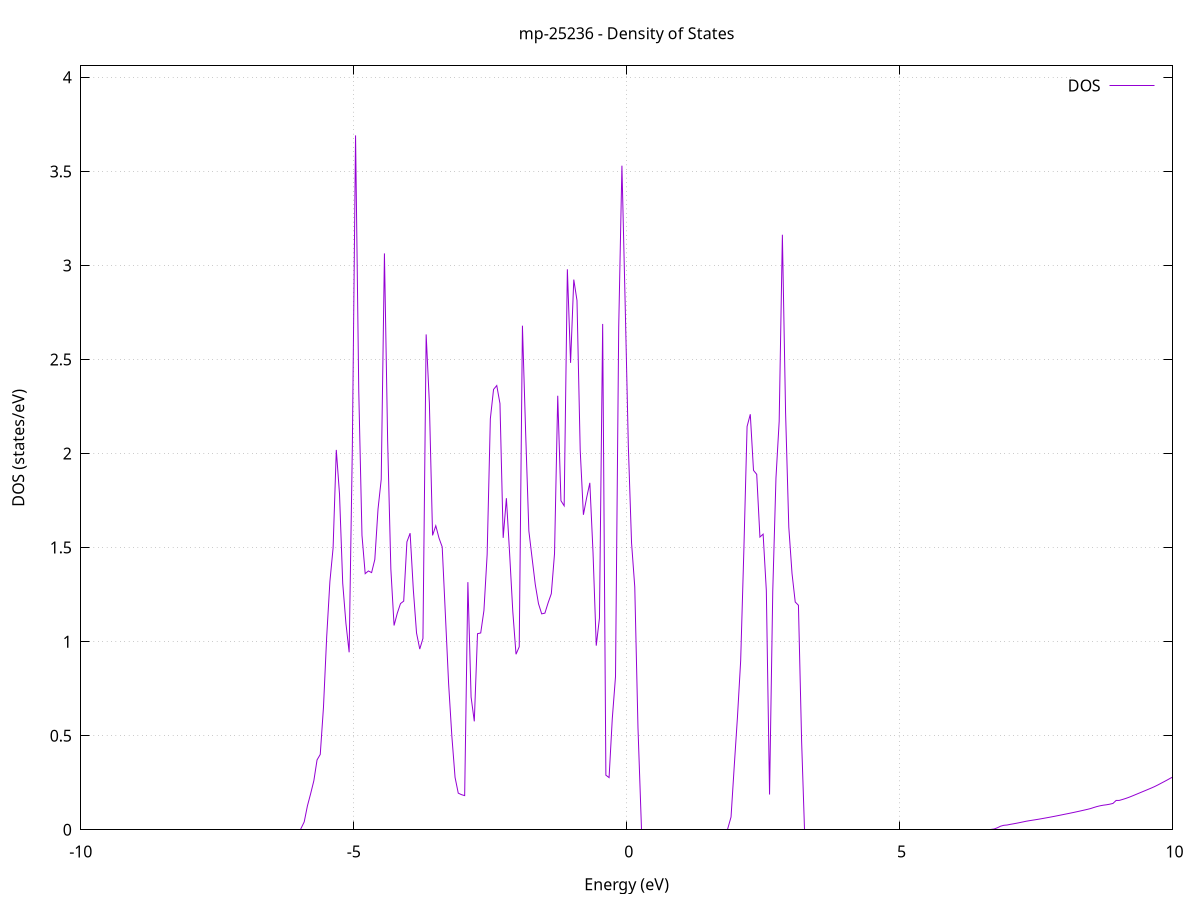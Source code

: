 set title 'mp-25236 - Density of States'
set xlabel 'Energy (eV)'
set ylabel 'DOS (states/eV)'
set grid
set xrange [-10:10]
set yrange [0:4.061]
set xzeroaxis lt -1
set terminal png size 800,600
set output 'mp-25236_dos_gnuplot.png'
plot '-' using 1:2 with lines title 'DOS'
-59.173200 0.000000
-59.114400 0.000000
-59.055700 0.000000
-58.996900 0.000000
-58.938100 0.000000
-58.879300 0.000000
-58.820500 0.000000
-58.761700 0.000000
-58.702900 0.000000
-58.644100 0.000000
-58.585300 0.000000
-58.526500 0.000000
-58.467700 0.000000
-58.408900 0.000000
-58.350100 0.000000
-58.291300 0.000000
-58.232600 0.000000
-58.173800 0.000000
-58.115000 0.000000
-58.056200 0.000000
-57.997400 0.000000
-57.938600 0.000000
-57.879800 0.000000
-57.821000 0.000000
-57.762200 0.000000
-57.703400 0.000000
-57.644600 0.000000
-57.585800 0.000000
-57.527000 0.000000
-57.468200 0.000000
-57.409500 0.000000
-57.350700 0.000000
-57.291900 0.000000
-57.233100 0.000000
-57.174300 0.000000
-57.115500 0.000000
-57.056700 0.000000
-56.997900 0.000000
-56.939100 0.000000
-56.880300 0.000000
-56.821500 0.000000
-56.762700 0.000000
-56.703900 0.000000
-56.645100 0.000000
-56.586400 0.000000
-56.527600 0.000000
-56.468800 0.000000
-56.410000 0.000000
-56.351200 0.000000
-56.292400 0.000000
-56.233600 0.000000
-56.174800 0.000000
-56.116000 0.000000
-56.057200 0.000000
-55.998400 0.000000
-55.939600 0.000000
-55.880800 0.000000
-55.822000 0.000000
-55.763300 0.000000
-55.704500 0.000000
-55.645700 0.000000
-55.586900 0.000000
-55.528100 0.000000
-55.469300 0.000000
-55.410500 0.000000
-55.351700 0.000000
-55.292900 0.000000
-55.234100 0.000000
-55.175300 0.000000
-55.116500 0.000000
-55.057700 0.000000
-54.999000 0.000000
-54.940200 0.000000
-54.881400 0.000000
-54.822600 0.000000
-54.763800 0.000000
-54.705000 0.000000
-54.646200 0.000000
-54.587400 0.000000
-54.528600 0.000000
-54.469800 0.000000
-54.411000 0.000000
-54.352200 0.000000
-54.293400 0.000000
-54.234600 0.000000
-54.175900 0.000000
-54.117100 0.000000
-54.058300 0.000000
-53.999500 0.000000
-53.940700 0.000000
-53.881900 0.000000
-53.823100 84.828500
-53.764300 0.000000
-53.705500 0.000000
-53.646700 0.000000
-53.587900 0.000000
-53.529100 0.000000
-53.470300 30.630700
-53.411500 0.000000
-53.352800 0.000000
-53.294000 0.000000
-53.235200 0.000000
-53.176400 0.000000
-53.117600 0.000000
-53.058800 0.000000
-53.000000 0.000000
-52.941200 0.000000
-52.882400 0.000000
-52.823600 0.000000
-52.764800 0.000000
-52.706000 0.000000
-52.647200 0.000000
-52.588400 0.000000
-52.529700 0.000000
-52.470900 0.000000
-52.412100 0.000000
-52.353300 0.000000
-52.294500 0.000000
-52.235700 0.000000
-52.176900 0.000000
-52.118100 0.000000
-52.059300 0.000000
-52.000500 0.000000
-51.941700 0.000000
-51.882900 0.000000
-51.824100 0.000000
-51.765300 0.000000
-51.706600 0.000000
-51.647800 0.000000
-51.589000 0.000000
-51.530200 0.000000
-51.471400 0.000000
-51.412600 0.000000
-51.353800 0.000000
-51.295000 0.000000
-51.236200 0.000000
-51.177400 0.000000
-51.118600 0.000000
-51.059800 0.000000
-51.001000 0.000000
-50.942200 0.000000
-50.883500 0.000000
-50.824700 0.000000
-50.765900 0.000000
-50.707100 0.000000
-50.648300 0.000000
-50.589500 0.000000
-50.530700 0.000000
-50.471900 0.000000
-50.413100 0.000000
-50.354300 0.000000
-50.295500 0.000000
-50.236700 0.000000
-50.177900 0.000000
-50.119200 0.000000
-50.060400 0.000000
-50.001600 0.000000
-49.942800 0.000000
-49.884000 0.000000
-49.825200 0.000000
-49.766400 0.000000
-49.707600 0.000000
-49.648800 0.000000
-49.590000 0.000000
-49.531200 0.000000
-49.472400 0.000000
-49.413600 0.000000
-49.354800 0.000000
-49.296100 0.000000
-49.237300 0.000000
-49.178500 0.000000
-49.119700 0.000000
-49.060900 0.000000
-49.002100 0.000000
-48.943300 0.000000
-48.884500 0.000000
-48.825700 0.000000
-48.766900 0.000000
-48.708100 0.000000
-48.649300 0.000000
-48.590500 0.000000
-48.531700 0.000000
-48.473000 0.000000
-48.414200 0.000000
-48.355400 0.000000
-48.296600 0.000000
-48.237800 0.000000
-48.179000 0.000000
-48.120200 0.000000
-48.061400 0.000000
-48.002600 0.000000
-47.943800 0.000000
-47.885000 0.000000
-47.826200 0.000000
-47.767400 0.000000
-47.708600 0.000000
-47.649900 0.000000
-47.591100 0.000000
-47.532300 0.000000
-47.473500 0.000000
-47.414700 0.000000
-47.355900 0.000000
-47.297100 0.000000
-47.238300 0.000000
-47.179500 0.000000
-47.120700 0.000000
-47.061900 0.000000
-47.003100 0.000000
-46.944300 0.000000
-46.885500 0.000000
-46.826800 0.000000
-46.768000 0.000000
-46.709200 0.000000
-46.650400 0.000000
-46.591600 0.000000
-46.532800 0.000000
-46.474000 0.000000
-46.415200 0.000000
-46.356400 0.000000
-46.297600 0.000000
-46.238800 0.000000
-46.180000 0.000000
-46.121200 0.000000
-46.062500 0.000000
-46.003700 0.000000
-45.944900 0.000000
-45.886100 0.000000
-45.827300 0.000000
-45.768500 0.000000
-45.709700 0.000000
-45.650900 0.000000
-45.592100 0.000000
-45.533300 0.000000
-45.474500 0.000000
-45.415700 0.000000
-45.356900 0.000000
-45.298100 0.000000
-45.239400 0.000000
-45.180600 0.000000
-45.121800 0.000000
-45.063000 0.000000
-45.004200 0.000000
-44.945400 0.000000
-44.886600 0.000000
-44.827800 0.000000
-44.769000 0.000000
-44.710200 0.000000
-44.651400 0.000000
-44.592600 0.000000
-44.533800 0.000000
-44.475000 0.000000
-44.416300 0.000000
-44.357500 0.000000
-44.298700 0.000000
-44.239900 0.000000
-44.181100 0.000000
-44.122300 0.000000
-44.063500 0.000000
-44.004700 0.000000
-43.945900 0.000000
-43.887100 0.000000
-43.828300 0.000000
-43.769500 0.000000
-43.710700 0.000000
-43.651900 0.000000
-43.593200 0.000000
-43.534400 0.000000
-43.475600 0.000000
-43.416800 0.000000
-43.358000 0.000000
-43.299200 0.000000
-43.240400 0.000000
-43.181600 0.000000
-43.122800 0.000000
-43.064000 0.000000
-43.005200 0.000000
-42.946400 0.000000
-42.887600 0.000000
-42.828800 0.000000
-42.770100 0.000000
-42.711300 0.000000
-42.652500 0.000000
-42.593700 0.000000
-42.534900 0.000000
-42.476100 0.000000
-42.417300 0.000000
-42.358500 0.000000
-42.299700 0.000000
-42.240900 0.000000
-42.182100 0.000000
-42.123300 0.000000
-42.064500 0.000000
-42.005700 0.000000
-41.947000 0.000000
-41.888200 0.000000
-41.829400 0.000000
-41.770600 0.000000
-41.711800 0.000000
-41.653000 0.000000
-41.594200 0.000000
-41.535400 0.000000
-41.476600 0.000000
-41.417800 0.000000
-41.359000 0.000000
-41.300200 0.000000
-41.241400 0.000000
-41.182700 0.000000
-41.123900 0.000000
-41.065100 0.000000
-41.006300 0.000000
-40.947500 0.000000
-40.888700 0.000000
-40.829900 0.000000
-40.771100 0.000000
-40.712300 0.000000
-40.653500 0.000000
-40.594700 0.000000
-40.535900 0.000000
-40.477100 0.000000
-40.418300 0.000000
-40.359600 0.000000
-40.300800 0.000000
-40.242000 0.000000
-40.183200 0.000000
-40.124400 0.000000
-40.065600 0.000000
-40.006800 0.000000
-39.948000 0.000000
-39.889200 0.000000
-39.830400 0.000000
-39.771600 0.000000
-39.712800 0.000000
-39.654000 0.000000
-39.595200 0.000000
-39.536500 0.000000
-39.477700 0.000000
-39.418900 0.000000
-39.360100 0.000000
-39.301300 0.000000
-39.242500 0.000000
-39.183700 0.000000
-39.124900 0.000000
-39.066100 0.000000
-39.007300 0.000000
-38.948500 0.000000
-38.889700 0.000000
-38.830900 0.000000
-38.772100 0.000000
-38.713400 0.000000
-38.654600 0.000000
-38.595800 0.000000
-38.537000 0.000000
-38.478200 0.000000
-38.419400 0.000000
-38.360600 0.000000
-38.301800 0.000000
-38.243000 0.000000
-38.184200 0.000000
-38.125400 0.000000
-38.066600 0.000000
-38.007800 0.000000
-37.949000 0.000000
-37.890300 0.000000
-37.831500 0.000000
-37.772700 0.000000
-37.713900 0.000000
-37.655100 0.000000
-37.596300 0.000000
-37.537500 0.000000
-37.478700 0.000000
-37.419900 0.000000
-37.361100 0.000000
-37.302300 0.000000
-37.243500 0.000000
-37.184700 0.000000
-37.125900 0.000000
-37.067200 0.000000
-37.008400 0.000000
-36.949600 0.000000
-36.890800 0.000000
-36.832000 0.000000
-36.773200 0.000000
-36.714400 0.000000
-36.655600 0.000000
-36.596800 0.000000
-36.538000 0.000000
-36.479200 0.000000
-36.420400 0.000000
-36.361600 0.000000
-36.302900 0.000000
-36.244100 0.000000
-36.185300 0.000000
-36.126500 0.000000
-36.067700 0.000000
-36.008900 0.000000
-35.950100 0.000000
-35.891300 0.000000
-35.832500 0.000000
-35.773700 0.000000
-35.714900 0.000000
-35.656100 0.000000
-35.597300 0.000000
-35.538500 0.000000
-35.479800 0.000000
-35.421000 0.000000
-35.362200 0.000000
-35.303400 0.000000
-35.244600 0.000000
-35.185800 0.000000
-35.127000 0.000000
-35.068200 0.000000
-35.009400 0.000000
-34.950600 0.000000
-34.891800 0.000000
-34.833000 0.000000
-34.774200 0.000000
-34.715400 0.000000
-34.656700 0.000000
-34.597900 0.000000
-34.539100 0.000000
-34.480300 0.000000
-34.421500 0.000000
-34.362700 0.000000
-34.303900 0.000000
-34.245100 0.000000
-34.186300 0.000000
-34.127500 0.000000
-34.068700 0.000000
-34.009900 0.000000
-33.951100 0.000000
-33.892300 0.000000
-33.833600 0.000000
-33.774800 0.000000
-33.716000 0.000000
-33.657200 0.000000
-33.598400 0.000000
-33.539600 0.000000
-33.480800 0.000000
-33.422000 0.000000
-33.363200 0.000000
-33.304400 0.000000
-33.245600 0.000000
-33.186800 0.000000
-33.128000 0.000000
-33.069200 0.000000
-33.010500 0.000000
-32.951700 0.000000
-32.892900 0.000000
-32.834100 0.000000
-32.775300 0.000000
-32.716500 0.000000
-32.657700 0.000000
-32.598900 0.000000
-32.540100 0.000000
-32.481300 0.000000
-32.422500 0.000000
-32.363700 0.000000
-32.304900 0.000000
-32.246100 0.000000
-32.187400 0.000000
-32.128600 0.000000
-32.069800 0.000000
-32.011000 0.000000
-31.952200 0.000000
-31.893400 0.000000
-31.834600 0.000000
-31.775800 0.000000
-31.717000 0.000000
-31.658200 0.000000
-31.599400 0.000000
-31.540600 0.000000
-31.481800 0.000000
-31.423100 0.000000
-31.364300 0.000000
-31.305500 0.000000
-31.246700 0.000000
-31.187900 0.000000
-31.129100 0.000000
-31.070300 0.000000
-31.011500 0.000000
-30.952700 0.000000
-30.893900 0.000000
-30.835100 0.000000
-30.776300 0.000000
-30.717500 0.000000
-30.658700 0.000000
-30.600000 0.000000
-30.541200 0.000000
-30.482400 0.000000
-30.423600 0.000000
-30.364800 0.000000
-30.306000 0.000000
-30.247200 0.000000
-30.188400 0.000000
-30.129600 0.000000
-30.070800 0.000000
-30.012000 0.000000
-29.953200 0.000000
-29.894400 0.000000
-29.835600 0.000000
-29.776900 0.000000
-29.718100 0.000000
-29.659300 0.000000
-29.600500 0.000000
-29.541700 0.000000
-29.482900 0.000000
-29.424100 0.000000
-29.365300 0.000000
-29.306500 0.000000
-29.247700 0.000000
-29.188900 0.000000
-29.130100 0.000000
-29.071300 0.000000
-29.012500 0.000000
-28.953800 0.000000
-28.895000 0.000000
-28.836200 0.000000
-28.777400 0.000000
-28.718600 0.000000
-28.659800 0.000000
-28.601000 0.000000
-28.542200 0.000000
-28.483400 0.000000
-28.424600 0.000000
-28.365800 0.000000
-28.307000 0.000000
-28.248200 0.000000
-28.189400 0.000000
-28.130700 0.000000
-28.071900 0.000000
-28.013100 0.000000
-27.954300 0.000000
-27.895500 0.000000
-27.836700 0.000000
-27.777900 0.000000
-27.719100 0.000000
-27.660300 0.000000
-27.601500 0.000000
-27.542700 0.000000
-27.483900 0.000000
-27.425100 0.000000
-27.366300 0.000000
-27.307600 0.000000
-27.248800 0.000000
-27.190000 0.000000
-27.131200 0.000000
-27.072400 0.000000
-27.013600 0.000000
-26.954800 0.000000
-26.896000 0.000000
-26.837200 0.000000
-26.778400 0.000000
-26.719600 0.000000
-26.660800 0.000000
-26.602000 0.000000
-26.543300 0.000000
-26.484500 0.000000
-26.425700 0.000000
-26.366900 0.000000
-26.308100 0.000000
-26.249300 0.000000
-26.190500 0.000000
-26.131700 0.000000
-26.072900 0.000000
-26.014100 0.000000
-25.955300 0.000000
-25.896500 0.000000
-25.837700 0.000000
-25.778900 0.000000
-25.720200 0.000000
-25.661400 0.000000
-25.602600 0.000000
-25.543800 0.000000
-25.485000 0.000000
-25.426200 0.000000
-25.367400 0.000000
-25.308600 0.000000
-25.249800 0.000000
-25.191000 0.000000
-25.132200 0.000000
-25.073400 0.000000
-25.014600 0.000000
-24.955800 0.000000
-24.897100 0.000000
-24.838300 0.000000
-24.779500 0.000000
-24.720700 0.000000
-24.661900 0.000000
-24.603100 0.000000
-24.544300 0.000000
-24.485500 0.000000
-24.426700 0.000000
-24.367900 0.000000
-24.309100 0.000000
-24.250300 0.000000
-24.191500 0.000000
-24.132700 0.000000
-24.074000 0.000000
-24.015200 0.000000
-23.956400 0.000000
-23.897600 0.000000
-23.838800 0.000000
-23.780000 0.000000
-23.721200 0.000000
-23.662400 0.000000
-23.603600 0.000000
-23.544800 0.000000
-23.486000 0.000000
-23.427200 0.000000
-23.368400 0.000000
-23.309600 0.000000
-23.250900 0.000000
-23.192100 0.000000
-23.133300 0.000000
-23.074500 0.000000
-23.015700 0.000000
-22.956900 0.000000
-22.898100 0.000000
-22.839300 0.000000
-22.780500 0.000000
-22.721700 0.000000
-22.662900 0.000000
-22.604100 0.000000
-22.545300 0.000000
-22.486500 0.000000
-22.427800 0.000000
-22.369000 0.000000
-22.310200 0.000000
-22.251400 0.000000
-22.192600 0.000000
-22.133800 0.000000
-22.075000 0.000000
-22.016200 0.000000
-21.957400 0.000000
-21.898600 0.000000
-21.839800 0.000000
-21.781000 0.000000
-21.722200 0.000000
-21.663500 0.000000
-21.604700 0.000000
-21.545900 0.000000
-21.487100 0.000000
-21.428300 0.000000
-21.369500 0.000000
-21.310700 0.000000
-21.251900 0.000000
-21.193100 0.000000
-21.134300 0.000000
-21.075500 0.000000
-21.016700 0.000000
-20.957900 0.000000
-20.899100 0.000000
-20.840400 0.000000
-20.781600 0.000000
-20.722800 0.000000
-20.664000 0.000000
-20.605200 0.000000
-20.546400 0.000000
-20.487600 0.000000
-20.428800 0.000000
-20.370000 0.000000
-20.311200 0.000000
-20.252400 0.000000
-20.193600 0.000000
-20.134800 0.000000
-20.076000 0.000000
-20.017300 0.000000
-19.958500 0.000000
-19.899700 0.000000
-19.840900 0.000000
-19.782100 0.000000
-19.723300 0.000000
-19.664500 0.000000
-19.605700 0.000000
-19.546900 0.000000
-19.488100 0.000000
-19.429300 0.000000
-19.370500 0.000000
-19.311700 0.000000
-19.252900 0.000000
-19.194200 0.000000
-19.135400 0.000000
-19.076600 0.000000
-19.017800 0.000000
-18.959000 0.000000
-18.900200 0.000000
-18.841400 0.000000
-18.782600 0.000000
-18.723800 0.000000
-18.665000 0.000000
-18.606200 0.000000
-18.547400 0.000000
-18.488600 0.000000
-18.429800 0.000000
-18.371100 0.000000
-18.312300 0.000000
-18.253500 0.000000
-18.194700 0.000000
-18.135900 0.000000
-18.077100 0.000000
-18.018300 0.159800
-17.959500 0.377400
-17.900700 0.380800
-17.841900 0.387200
-17.783100 0.387600
-17.724300 0.415100
-17.665500 0.423900
-17.606700 0.431900
-17.548000 0.450300
-17.489200 0.470700
-17.430400 0.490600
-17.371600 0.512300
-17.312800 0.534300
-17.254000 0.556200
-17.195200 0.601600
-17.136400 0.642400
-17.077600 0.677200
-17.018800 0.710700
-16.960000 0.810200
-16.901200 0.893500
-16.842400 0.961800
-16.783700 1.100800
-16.724900 1.408900
-16.666100 1.775900
-16.607300 0.952100
-16.548500 2.533100
-16.489700 3.064500
-16.430900 2.881600
-16.372100 2.845800
-16.313300 2.774200
-16.254500 1.901400
-16.195700 0.803900
-16.136900 0.000000
-16.078100 0.000000
-16.019300 0.000000
-15.960600 0.000000
-15.901800 0.000000
-15.843000 0.000000
-15.784200 0.000000
-15.725400 0.000000
-15.666600 0.000000
-15.607800 0.000000
-15.549000 0.000000
-15.490200 0.000000
-15.431400 0.000000
-15.372600 0.000000
-15.313800 0.000000
-15.255000 0.000000
-15.196200 0.000000
-15.137500 0.000000
-15.078700 0.000000
-15.019900 0.000000
-14.961100 0.000000
-14.902300 0.000000
-14.843500 0.000000
-14.784700 0.000000
-14.725900 0.000000
-14.667100 0.000000
-14.608300 0.000000
-14.549500 0.000000
-14.490700 0.000000
-14.431900 0.000000
-14.373100 0.000000
-14.314400 0.000000
-14.255600 0.000000
-14.196800 0.000000
-14.138000 0.000000
-14.079200 0.000000
-14.020400 0.000000
-13.961600 0.000000
-13.902800 0.000000
-13.844000 0.000000
-13.785200 0.000000
-13.726400 0.000000
-13.667600 0.000000
-13.608800 0.000000
-13.550000 0.000000
-13.491300 0.000000
-13.432500 0.000000
-13.373700 0.000000
-13.314900 0.000000
-13.256100 0.000000
-13.197300 0.000000
-13.138500 0.000000
-13.079700 0.000000
-13.020900 0.000000
-12.962100 0.000000
-12.903300 0.000000
-12.844500 0.000000
-12.785700 0.000000
-12.727000 0.000000
-12.668200 0.000000
-12.609400 0.000000
-12.550600 0.000000
-12.491800 0.000000
-12.433000 0.000000
-12.374200 0.000000
-12.315400 0.000000
-12.256600 0.000000
-12.197800 0.000000
-12.139000 0.000000
-12.080200 0.000000
-12.021400 0.000000
-11.962600 0.000000
-11.903900 0.000000
-11.845100 0.000000
-11.786300 0.000000
-11.727500 0.000000
-11.668700 0.000000
-11.609900 0.000000
-11.551100 0.000000
-11.492300 0.000000
-11.433500 0.000000
-11.374700 0.000000
-11.315900 0.000000
-11.257100 0.000000
-11.198300 0.000000
-11.139500 0.000000
-11.080800 0.000000
-11.022000 0.000000
-10.963200 0.000000
-10.904400 0.000000
-10.845600 0.000000
-10.786800 0.000000
-10.728000 0.000000
-10.669200 0.000000
-10.610400 0.000000
-10.551600 0.000000
-10.492800 0.000000
-10.434000 0.000000
-10.375200 0.000000
-10.316400 0.000000
-10.257700 0.000000
-10.198900 0.000000
-10.140100 0.000000
-10.081300 0.000000
-10.022500 0.000000
-9.963700 0.000000
-9.904900 0.000000
-9.846100 0.000000
-9.787300 0.000000
-9.728500 0.000000
-9.669700 0.000000
-9.610900 0.000000
-9.552100 0.000000
-9.493300 0.000000
-9.434600 0.000000
-9.375800 0.000000
-9.317000 0.000000
-9.258200 0.000000
-9.199400 0.000000
-9.140600 0.000000
-9.081800 0.000000
-9.023000 0.000000
-8.964200 0.000000
-8.905400 0.000000
-8.846600 0.000000
-8.787800 0.000000
-8.729000 0.000000
-8.670200 0.000000
-8.611500 0.000000
-8.552700 0.000000
-8.493900 0.000000
-8.435100 0.000000
-8.376300 0.000000
-8.317500 0.000000
-8.258700 0.000000
-8.199900 0.000000
-8.141100 0.000000
-8.082300 0.000000
-8.023500 0.000000
-7.964700 0.000000
-7.905900 0.000000
-7.847200 0.000000
-7.788400 0.000000
-7.729600 0.000000
-7.670800 0.000000
-7.612000 0.000000
-7.553200 0.000000
-7.494400 0.000000
-7.435600 0.000000
-7.376800 0.000000
-7.318000 0.000000
-7.259200 0.000000
-7.200400 0.000000
-7.141600 0.000000
-7.082800 0.000000
-7.024100 0.000000
-6.965300 0.000000
-6.906500 0.000000
-6.847700 0.000000
-6.788900 0.000000
-6.730100 0.000000
-6.671300 0.000000
-6.612500 0.000000
-6.553700 0.000000
-6.494900 0.000000
-6.436100 0.000000
-6.377300 0.000000
-6.318500 0.000000
-6.259700 0.000000
-6.201000 0.000000
-6.142200 0.000000
-6.083400 0.000000
-6.024600 0.000000
-5.965800 0.000000
-5.907000 0.041900
-5.848200 0.127000
-5.789400 0.191600
-5.730600 0.260600
-5.671800 0.371400
-5.613000 0.400600
-5.554200 0.650500
-5.495400 1.024600
-5.436600 1.318800
-5.377900 1.497800
-5.319100 2.019600
-5.260300 1.784200
-5.201500 1.310700
-5.142700 1.097500
-5.083900 0.943500
-5.025100 2.033400
-4.966300 3.691500
-4.907500 2.330100
-4.848700 1.565400
-4.789900 1.361500
-4.731100 1.375900
-4.672300 1.367200
-4.613500 1.436900
-4.554800 1.704600
-4.496000 1.862900
-4.437200 3.063900
-4.378400 2.067500
-4.319600 1.385600
-4.260800 1.086100
-4.202000 1.151000
-4.143200 1.202400
-4.084400 1.215600
-4.025600 1.530500
-3.966800 1.576800
-3.908000 1.276300
-3.849200 1.046000
-3.790400 0.960700
-3.731700 1.017300
-3.672900 2.633400
-3.614100 2.270200
-3.555300 1.565000
-3.496500 1.616300
-3.437700 1.550900
-3.378900 1.503500
-3.320100 1.140000
-3.261300 0.775500
-3.202500 0.498700
-3.143700 0.278800
-3.084900 0.194700
-3.026100 0.186700
-2.967400 0.181700
-2.908600 1.316500
-2.849800 0.705500
-2.791000 0.576400
-2.732200 1.042300
-2.673400 1.046300
-2.614600 1.165500
-2.555800 1.462300
-2.497000 2.185000
-2.438200 2.341100
-2.379400 2.361700
-2.320600 2.265700
-2.261800 1.551800
-2.203000 1.762900
-2.144300 1.470700
-2.085500 1.159800
-2.026700 0.933100
-1.967900 0.972700
-1.909100 2.679800
-1.850300 2.111000
-1.791500 1.588700
-1.732700 1.445300
-1.673900 1.304100
-1.615100 1.202100
-1.556300 1.147900
-1.497500 1.151700
-1.438700 1.206400
-1.379900 1.255100
-1.321200 1.467900
-1.262400 2.307400
-1.203600 1.749300
-1.144800 1.722200
-1.086000 2.979800
-1.027200 2.482400
-0.968400 2.924800
-0.909600 2.813900
-0.850800 2.018600
-0.792000 1.674500
-0.733200 1.764600
-0.674400 1.844300
-0.615600 1.471500
-0.556800 0.978800
-0.498100 1.125100
-0.439300 2.689200
-0.380500 0.290200
-0.321700 0.277500
-0.262900 0.591200
-0.204100 0.813400
-0.145300 2.672600
-0.086500 3.530300
-0.027700 2.803900
0.031100 2.038800
0.089900 1.525000
0.148700 1.291100
0.207500 0.543900
0.266300 0.000000
0.325000 0.000000
0.383800 0.000000
0.442600 0.000000
0.501400 0.000000
0.560200 0.000000
0.619000 0.000000
0.677800 0.000000
0.736600 0.000000
0.795400 0.000000
0.854200 0.000000
0.913000 0.000000
0.971800 0.000000
1.030600 0.000000
1.089400 0.000000
1.148100 0.000000
1.206900 0.000000
1.265700 0.000000
1.324500 0.000000
1.383300 0.000000
1.442100 0.000000
1.500900 0.000000
1.559700 0.000000
1.618500 0.000000
1.677300 0.000000
1.736100 0.000000
1.794900 0.000000
1.853700 0.000000
1.912400 0.067700
1.971200 0.337700
2.030000 0.598600
2.088800 0.898000
2.147600 1.488900
2.206400 2.143800
2.265200 2.208900
2.324000 1.910700
2.382800 1.889600
2.441600 1.556200
2.500400 1.571600
2.559200 1.271200
2.618000 0.187500
2.676800 1.267500
2.735500 1.869600
2.794300 2.171400
2.853100 3.163200
2.911900 2.215000
2.970700 1.608700
3.029500 1.362800
3.088300 1.211000
3.147100 1.193500
3.205900 0.466500
3.264700 0.000000
3.323500 0.000000
3.382300 0.000000
3.441100 0.000000
3.499900 0.000000
3.558600 0.000000
3.617400 0.000000
3.676200 0.000000
3.735000 0.000000
3.793800 0.000000
3.852600 0.000000
3.911400 0.000000
3.970200 0.000000
4.029000 0.000000
4.087800 0.000000
4.146600 0.000000
4.205400 0.000000
4.264200 0.000000
4.323000 0.000000
4.381700 0.000000
4.440500 0.000000
4.499300 0.000000
4.558100 0.000000
4.616900 0.000000
4.675700 0.000000
4.734500 0.000000
4.793300 0.000000
4.852100 0.000000
4.910900 0.000000
4.969700 0.000000
5.028500 0.000000
5.087300 0.000000
5.146100 0.000000
5.204800 0.000000
5.263600 0.000000
5.322400 0.000000
5.381200 0.000000
5.440000 0.000000
5.498800 0.000000
5.557600 0.000000
5.616400 0.000000
5.675200 0.000000
5.734000 0.000000
5.792800 0.000000
5.851600 0.000000
5.910400 0.000000
5.969200 0.000000
6.027900 0.000000
6.086700 0.000000
6.145500 0.000000
6.204300 0.000000
6.263100 0.000000
6.321900 0.000000
6.380700 0.000000
6.439500 0.000000
6.498300 0.000000
6.557100 0.000000
6.615900 0.000000
6.674700 0.000000
6.733500 0.004200
6.792200 0.010800
6.851000 0.019100
6.909800 0.023800
6.968600 0.025300
7.027400 0.028800
7.086200 0.031700
7.145000 0.034900
7.203800 0.038300
7.262600 0.041900
7.321400 0.045500
7.380200 0.048400
7.439000 0.051100
7.497800 0.053800
7.556600 0.056600
7.615300 0.059600
7.674100 0.062700
7.732900 0.065800
7.791700 0.069000
7.850500 0.072300
7.909300 0.075700
7.968100 0.079100
8.026900 0.082600
8.085700 0.086000
8.144500 0.089500
8.203300 0.093100
8.262100 0.096800
8.320900 0.100600
8.379700 0.104500
8.438400 0.108400
8.497200 0.112600
8.556000 0.118200
8.614800 0.123400
8.673600 0.127500
8.732400 0.130700
8.791200 0.132900
8.850000 0.136000
8.908800 0.140000
8.967600 0.156000
9.026400 0.156200
9.085200 0.161200
9.144000 0.166600
9.202800 0.172700
9.261500 0.179500
9.320300 0.186600
9.379100 0.193700
9.437900 0.200800
9.496700 0.207900
9.555500 0.215000
9.614300 0.222200
9.673100 0.229800
9.731900 0.238300
9.790700 0.247300
9.849500 0.256300
9.908300 0.265500
9.967100 0.275000
10.025900 0.283100
10.084600 0.293000
10.143400 0.304000
10.202200 0.316400
10.261000 0.331700
10.319800 0.347900
10.378600 0.361100
10.437400 0.367700
10.496200 0.365800
10.555000 0.374000
10.613800 0.383000
10.672600 0.392000
10.731400 0.401700
10.790200 0.411600
10.849000 0.421600
10.907700 0.431000
10.966500 0.440500
11.025300 0.448500
11.084100 0.488900
11.142900 0.464400
11.201700 0.460200
11.260500 0.462900
11.319300 0.461900
11.378100 0.463000
11.436900 0.464800
11.495700 0.466300
11.554500 0.466900
11.613300 0.467200
11.672000 0.468000
11.730800 0.473900
11.789600 0.485300
11.848400 0.508500
11.907200 0.477200
11.966000 0.487200
12.024800 0.657900
12.083600 0.625200
12.142400 0.616000
12.201200 0.623200
12.260000 0.623700
12.318800 0.639700
12.377600 0.670000
12.436400 0.608500
12.495100 0.611300
12.553900 0.603000
12.612700 0.565100
12.671500 0.555300
12.730300 0.546800
12.789100 0.536800
12.847900 0.527600
12.906700 0.526800
12.965500 0.478900
13.024300 0.444200
13.083100 0.745200
13.141900 0.820700
13.200700 0.925400
13.259500 1.037400
13.318200 0.946500
13.377000 0.913800
13.435800 0.778600
13.494600 0.714000
13.553400 0.713200
13.612200 0.773500
13.671000 0.982400
13.729800 1.075200
13.788600 1.269500
13.847400 1.117100
13.906200 0.874300
13.965000 0.657900
14.023800 0.561300
14.082600 0.509400
14.141300 0.483400
14.200100 0.468000
14.258900 0.442600
14.317700 0.424000
14.376500 0.426200
14.435300 0.438500
14.494100 0.457800
14.552900 0.514900
14.611700 0.630900
14.670500 0.855600
14.729300 1.194800
14.788100 1.042200
14.846900 0.971900
14.905700 1.227300
14.964400 1.377500
15.023200 1.157100
15.082000 1.136700
15.140800 1.037400
15.199600 0.995700
15.258400 0.985400
15.317200 1.086600
15.376000 0.808200
15.434800 0.619400
15.493600 0.639700
15.552400 0.779200
15.611200 0.878500
15.670000 0.955400
15.728700 1.008400
15.787500 1.126100
15.846300 1.150400
15.905100 1.213700
15.963900 0.889000
16.022700 0.756000
16.081500 0.685400
16.140300 0.620000
16.199100 0.576900
16.257900 0.548100
16.316700 0.524900
16.375500 0.502900
16.434300 0.482500
16.493100 0.465600
16.551800 0.454400
16.610600 0.444900
16.669400 0.430000
16.728200 0.425100
16.787000 0.441000
16.845800 0.457400
16.904600 0.467400
16.963400 0.477900
17.022200 0.507000
17.081000 0.516000
17.139800 0.481000
17.198600 0.454600
17.257400 0.436700
17.316200 0.423500
17.374900 0.413600
17.433700 0.405100
17.492500 0.397300
17.551300 0.390700
17.610100 0.384200
17.668900 0.377700
17.727700 0.371100
17.786500 0.364400
17.845300 0.357700
17.904100 0.352600
17.962900 0.347800
18.021700 0.345900
18.080500 0.342700
18.139300 0.339000
18.198000 0.335300
18.256800 0.331200
18.315600 0.324500
18.374400 0.318200
18.433200 0.313700
18.492000 0.310900
18.550800 0.309900
18.609600 0.315600
18.668400 0.356400
18.727200 0.614100
18.786000 0.375200
18.844800 0.375000
18.903600 0.374500
18.962400 0.401600
19.021100 0.513600
19.079900 0.341600
19.138700 0.391200
19.197500 0.490700
19.256300 0.654700
19.315100 0.891100
19.373900 0.906300
19.432700 0.771600
19.491500 0.809400
19.550300 0.890300
19.609100 0.942200
19.667900 1.081700
19.726700 1.203900
19.785500 1.432800
19.844200 1.700100
19.903000 1.767600
19.961800 1.828600
20.020600 1.516300
20.079400 0.668700
20.138200 0.376200
20.197000 0.278500
20.255800 0.283800
20.314600 0.328400
20.373400 0.517800
20.432200 0.595200
20.491000 0.581800
20.549800 0.576100
20.608500 0.573800
20.667300 0.590600
20.726100 0.602700
20.784900 0.592300
20.843700 0.592400
20.902500 0.596700
20.961300 0.613100
21.020100 0.633800
21.078900 0.668000
21.137700 0.715200
21.196500 0.745800
21.255300 0.728200
21.314100 0.745500
21.372900 0.740500
21.431600 0.729200
21.490400 0.704300
21.549200 0.744200
21.608000 0.755700
21.666800 0.564800
21.725600 0.622800
21.784400 0.623400
21.843200 0.591900
21.902000 0.652200
21.960800 0.677600
22.019600 0.771300
22.078400 0.937900
22.137200 0.973300
22.196000 1.003300
22.254700 1.056700
22.313500 0.970300
22.372300 0.951900
22.431100 0.919600
22.489900 0.881000
22.548700 0.827800
22.607500 0.744800
22.666300 0.745900
22.725100 0.770300
22.783900 0.755200
22.842700 0.636200
22.901500 0.593300
22.960300 0.565300
23.019100 0.556100
23.077800 0.621300
23.136600 0.639500
23.195400 0.545300
23.254200 0.454000
23.313000 0.416600
23.371800 0.389700
23.430600 0.348200
23.489400 0.320500
23.548200 0.330900
23.607000 0.338300
23.665800 0.345400
23.724600 0.353500
23.783400 0.375700
23.842200 0.397700
23.900900 0.418500
23.959700 0.469100
24.018500 0.436400
24.077300 0.443900
24.136100 0.464100
24.194900 0.488100
24.253700 0.524500
24.312500 0.568600
24.371300 0.631400
24.430100 0.697700
24.488900 0.736700
24.547700 0.711700
24.606500 0.701000
24.665300 0.693000
24.724000 0.694500
24.782800 0.712900
24.841600 0.665600
24.900400 0.604900
24.959200 0.585700
25.018000 0.566000
25.076800 0.549000
25.135600 0.533300
25.194400 0.501800
25.253200 0.464500
25.312000 0.406200
25.370800 0.397900
25.429600 0.358400
25.488300 0.338400
25.547100 0.328700
25.605900 0.332700
25.664700 0.348700
25.723500 0.375600
25.782300 0.492700
25.841100 0.489000
25.899900 0.493800
25.958700 0.533200
26.017500 0.554800
26.076300 0.645200
26.135100 0.662100
26.193900 0.602600
26.252700 0.602600
26.311400 0.630100
26.370200 0.669800
26.429000 0.718700
26.487800 0.726600
26.546600 0.710400
26.605400 0.742400
26.664200 0.720100
26.723000 0.694000
26.781800 0.677800
26.840600 0.653700
26.899400 0.605200
26.958200 0.564700
27.017000 0.548700
27.075800 0.551400
27.134500 0.566600
27.193300 0.589700
27.252100 0.635700
27.310900 0.635200
27.369700 0.606400
27.428500 0.569200
27.487300 0.550200
27.546100 0.535800
27.604900 0.544000
27.663700 0.585100
27.722500 0.611400
27.781300 0.648300
27.840100 0.668200
27.898900 0.718800
27.957600 0.751400
28.016400 0.748000
28.075200 0.742900
28.134000 0.659800
28.192800 0.610400
28.251600 0.587800
28.310400 0.572100
28.369200 0.561900
28.428000 0.551900
28.486800 0.544100
28.545600 0.541600
28.604400 0.537600
28.663200 0.535900
28.722000 0.529000
28.780700 0.523900
28.839500 0.526200
28.898300 0.537700
28.957100 0.577500
29.015900 0.580100
29.074700 0.585600
29.133500 0.608200
29.192300 0.620900
29.251100 0.674900
29.309900 0.650900
29.368700 0.650000
29.427500 0.651500
29.486300 0.650400
29.545100 0.647400
29.603800 0.651000
29.662600 0.646500
29.721400 0.600100
29.780200 0.563000
29.839000 0.476900
29.897800 0.449000
29.956600 0.451000
30.015400 0.460300
30.074200 0.479400
30.133000 0.503400
30.191800 0.517300
30.250600 0.562100
30.309400 0.609900
30.368100 0.674600
30.426900 0.762200
30.485700 0.897900
30.544500 1.177900
30.603300 1.328800
30.662100 1.204800
30.720900 1.098500
30.779700 0.985600
30.838500 0.898000
30.897300 0.797300
30.956100 0.757200
31.014900 0.759200
31.073700 0.745800
31.132500 0.857700
31.191200 1.051300
31.250000 1.217000
31.308800 1.323100
31.367600 1.362200
31.426400 1.479600
31.485200 1.526200
31.544000 1.340300
31.602800 1.136900
31.661600 1.084400
31.720400 0.967900
31.779200 0.885000
31.838000 0.884100
31.896800 0.945200
31.955600 1.135000
32.014300 1.155200
32.073100 1.084500
32.131900 1.141700
32.190700 1.113000
32.249500 0.962400
32.308300 0.884000
32.367100 0.841200
32.425900 0.764300
32.484700 0.715700
32.543500 0.697000
32.602300 0.652600
32.661100 0.648100
32.719900 0.732300
32.778700 0.747100
32.837400 0.695200
32.896200 0.681400
32.955000 0.704800
33.013800 0.834400
33.072600 0.857200
33.131400 0.883500
33.190200 0.892200
33.249000 0.907400
33.307800 0.979900
33.366600 1.032300
33.425400 1.087400
33.484200 1.141700
33.543000 1.150800
33.601800 1.330900
33.660500 1.210800
33.719300 1.197000
33.778100 1.087400
33.836900 1.067800
33.895700 1.068100
33.954500 1.077300
34.013300 1.102900
34.072100 1.057200
34.130900 1.194900
34.189700 1.282100
34.248500 1.356800
34.307300 1.390000
34.366100 1.319300
34.424900 1.167400
34.483600 1.092600
34.542400 1.037200
34.601200 0.953800
34.660000 0.931800
34.718800 0.949600
34.777600 0.977200
34.836400 0.897600
34.895200 0.871100
34.954000 0.973400
35.012800 0.980000
35.071600 0.908000
35.130400 0.815700
35.189200 0.827200
35.247900 0.795500
35.306700 0.805900
35.365500 0.787100
35.424300 0.810800
35.483100 0.799700
35.541900 0.761000
35.600700 0.731300
35.659500 0.733200
35.718300 0.781900
35.777100 0.876000
35.835900 0.958400
35.894700 0.917300
35.953500 1.018700
36.012300 1.023000
36.071000 1.011200
36.129800 1.043100
36.188600 1.061900
36.247400 1.033900
36.306200 1.012900
36.365000 0.965300
36.423800 0.938500
36.482600 0.901700
36.541400 0.863700
36.600200 0.824400
36.659000 0.774900
36.717800 0.747600
36.776600 0.734900
36.835400 0.741400
36.894100 0.776400
36.952900 0.804600
37.011700 0.789800
37.070500 0.794200
37.129300 0.777500
37.188100 0.770800
37.246900 0.784000
37.305700 0.792000
37.364500 0.777000
37.423300 0.752800
37.482100 0.730100
37.540900 0.731800
37.599700 0.773000
37.658500 0.711100
37.717200 0.722300
37.776000 0.769500
37.834800 0.842000
37.893600 0.804700
37.952400 0.819700
38.011200 0.833800
38.070000 0.864800
38.128800 0.815000
38.187600 0.775100
38.246400 0.723300
38.305200 0.676200
38.364000 0.650000
38.422800 0.645800
38.481600 0.673200
38.540300 0.680300
38.599100 0.692800
38.657900 0.712400
38.716700 0.734200
38.775500 0.743500
38.834300 0.774500
38.893100 0.814700
38.951900 0.884000
39.010700 0.909500
39.069500 0.924500
39.128300 0.941700
39.187100 0.916000
39.245900 0.906200
39.304700 0.916500
39.363400 0.910800
39.422200 0.908800
39.481000 0.931100
39.539800 0.937400
39.598600 0.944000
39.657400 0.968600
39.716200 1.092900
39.775000 1.047200
39.833800 1.031800
39.892600 1.037600
39.951400 1.098900
40.010200 1.055400
40.069000 1.046500
40.127700 0.790600
40.186500 0.728300
40.245300 0.690200
40.304100 0.682700
40.362900 0.695100
40.421700 0.716500
40.480500 0.745400
40.539300 0.653400
40.598100 0.687000
40.656900 0.752200
40.715700 0.789900
40.774500 0.757800
40.833300 0.711200
40.892100 0.676700
40.950800 0.648700
41.009600 0.660500
41.068400 0.700000
41.127200 0.739800
41.186000 0.736100
41.244800 0.762700
41.303600 0.800500
41.362400 0.837100
41.421200 0.823900
41.480000 0.830000
41.538800 0.884800
41.597600 1.005200
41.656400 1.032000
41.715200 1.010100
41.773900 0.878300
41.832700 0.818200
41.891500 0.767700
41.950300 0.818100
42.009100 0.815200
42.067900 0.910200
42.126700 0.973200
42.185500 0.972300
42.244300 0.920800
42.303100 0.904900
42.361900 0.928700
42.420700 0.922000
42.479500 0.909900
42.538300 0.893100
42.597000 0.887400
42.655800 0.882000
42.714600 0.868600
42.773400 0.836400
42.832200 0.836900
42.891000 0.829400
42.949800 0.777200
43.008600 0.779600
43.067400 0.829700
43.126200 0.910500
43.185000 1.005000
43.243800 1.122900
43.302600 1.049000
43.361400 1.040700
43.420100 1.063900
43.478900 1.086700
43.537700 1.092900
43.596500 1.131400
43.655300 1.142100
43.714100 1.190000
43.772900 1.200800
43.831700 1.239000
43.890500 1.270000
43.949300 1.299600
44.008100 1.346300
44.066900 1.342700
44.125700 1.350100
44.184400 1.367700
44.243200 1.267500
44.302000 1.216200
44.360800 1.128500
44.419600 1.118900
44.478400 1.195700
44.537200 1.229400
44.596000 1.313400
44.654800 1.312600
44.713600 1.233400
44.772400 1.283200
44.831200 1.516000
44.890000 1.220100
44.948800 1.171500
45.007500 1.090600
45.066300 0.979200
45.125100 0.902500
45.183900 0.863400
45.242700 0.752100
45.301500 0.748700
45.360300 0.780000
45.419100 0.779700
45.477900 0.863000
45.536700 0.944800
45.595500 0.916100
45.654300 0.834000
45.713100 0.802100
45.771900 0.814300
45.830600 0.841900
45.889400 0.897100
45.948200 0.888900
46.007000 0.927800
46.065800 0.982300
46.124600 1.068400
46.183400 1.145600
46.242200 1.139600
46.301000 1.241300
46.359800 1.299700
46.418600 1.090500
46.477400 1.108900
46.536200 1.087700
46.595000 1.115200
46.653700 1.248200
46.712500 1.419400
46.771300 1.492200
46.830100 1.411400
46.888900 1.396200
46.947700 1.385900
47.006500 1.568500
47.065300 1.704100
47.124100 1.934400
47.182900 2.051500
47.241700 2.659900
47.300500 2.764600
47.359300 2.814800
47.418100 1.928900
47.476800 1.695100
47.535600 1.470100
47.594400 1.658400
47.653200 1.476700
47.712000 1.391300
47.770800 1.452000
47.829600 1.416100
47.888400 1.336700
47.947200 1.266100
48.006000 1.229600
48.064800 1.153700
48.123600 1.059800
48.182400 0.982200
48.241200 0.959100
48.299900 0.836700
48.358700 0.887100
48.417500 0.962800
48.476300 1.116300
48.535100 1.077200
48.593900 1.051500
48.652700 1.033800
48.711500 0.985600
48.770300 0.915300
48.829100 0.855000
48.887900 0.810000
48.946700 0.779500
49.005500 0.749500
49.064200 0.711400
49.123000 0.670400
49.181800 0.611300
49.240600 0.561400
49.299400 0.520900
49.358200 0.476300
49.417000 0.466400
49.475800 0.414600
49.534600 0.365500
49.593400 0.322600
49.652200 0.289600
49.711000 0.268100
49.769800 0.252100
49.828600 0.256000
49.887300 0.261100
49.946100 0.274200
50.004900 0.276100
50.063700 0.248400
50.122500 0.221600
50.181300 0.187900
50.240100 0.155800
50.298900 0.126800
50.357700 0.090000
50.416500 0.076800
50.475300 0.067500
50.534100 0.060600
50.592900 0.055300
50.651700 0.051600
50.710400 0.049900
50.769200 0.049000
50.828000 0.047400
50.886800 0.044300
50.945600 0.039500
51.004400 0.034900
51.063200 0.032200
51.122000 0.031200
51.180800 0.030600
51.239600 0.030500
51.298400 0.037100
51.357200 0.039800
51.416000 0.042000
51.474800 0.041400
51.533500 0.035100
51.592300 0.027300
51.651100 0.020800
51.709900 0.016700
51.768700 0.015400
51.827500 0.014100
51.886300 0.013000
51.945100 0.012200
52.003900 0.011600
52.062700 0.011000
52.121500 0.010400
52.180300 0.009600
52.239100 0.009200
52.297900 0.008200
52.356600 0.007200
52.415400 0.006200
52.474200 0.005300
52.533000 0.004500
52.591800 0.003700
52.650600 0.003000
52.709400 0.002300
52.768200 0.001800
52.827000 0.001200
52.885800 0.000800
52.944600 0.000400
53.003400 0.000100
53.062200 0.000000
53.121000 0.000000
53.179700 0.000000
53.238500 0.000000
53.297300 0.000000
53.356100 0.000000
53.414900 0.000000
53.473700 0.000000
53.532500 0.000000
53.591300 0.000000
53.650100 0.000000
53.708900 0.000000
53.767700 0.000000
53.826500 0.000000
53.885300 0.000000
53.944000 0.000000
54.002800 0.000000
54.061600 0.000000
54.120400 0.000000
54.179200 0.000000
54.238000 0.000000
54.296800 0.000000
54.355600 0.000000
54.414400 0.000000
54.473200 0.000000
54.532000 0.000000
54.590800 0.000000
54.649600 0.000000
54.708400 0.000000
54.767100 0.000000
54.825900 0.000000
54.884700 0.000000
54.943500 0.000000
55.002300 0.000000
55.061100 0.000000
55.119900 0.000000
55.178700 0.000000
55.237500 0.000000
55.296300 0.000000
55.355100 0.000000
55.413900 0.000000
55.472700 0.000000
55.531500 0.000000
55.590200 0.000000
55.649000 0.000000
55.707800 0.000000
55.766600 0.000000
55.825400 0.000000
55.884200 0.000000
55.943000 0.000000
56.001800 0.000000
56.060600 0.000000
56.119400 0.000000
56.178200 0.000000
56.237000 0.000000
56.295800 0.000000
56.354600 0.000000
56.413300 0.000000
56.472100 0.000000
56.530900 0.000000
56.589700 0.000000
56.648500 0.000000
56.707300 0.000000
56.766100 0.000000
56.824900 0.000000
56.883700 0.000000
56.942500 0.000000
57.001300 0.000000
57.060100 0.000000
57.118900 0.000000
57.177700 0.000000
57.236400 0.000000
57.295200 0.000000
57.354000 0.000000
57.412800 0.000000
57.471600 0.000000
57.530400 0.000000
57.589200 0.000000
57.648000 0.000000
57.706800 0.000000
57.765600 0.000000
57.824400 0.000000
57.883200 0.000000
57.942000 0.000000
58.000800 0.000000
58.059500 0.000000
58.118300 0.000000
58.177100 0.000000
58.235900 0.000000
58.294700 0.000000
58.353500 0.000000
58.412300 0.000000
e
